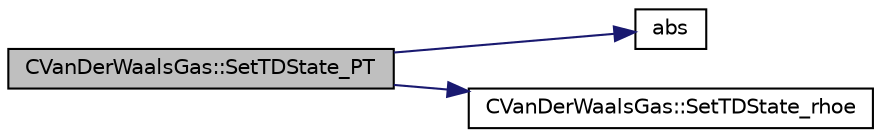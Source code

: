 digraph "CVanDerWaalsGas::SetTDState_PT"
{
 // LATEX_PDF_SIZE
  edge [fontname="Helvetica",fontsize="10",labelfontname="Helvetica",labelfontsize="10"];
  node [fontname="Helvetica",fontsize="10",shape=record];
  rankdir="LR";
  Node1 [label="CVanDerWaalsGas::SetTDState_PT",height=0.2,width=0.4,color="black", fillcolor="grey75", style="filled", fontcolor="black",tooltip="Set the Dimensionless State using Pressure and Temperature."];
  Node1 -> Node2 [color="midnightblue",fontsize="10",style="solid",fontname="Helvetica"];
  Node2 [label="abs",height=0.2,width=0.4,color="black", fillcolor="white", style="filled",URL="$group__SIMD.html#gaf7650d08e2a58ed700276ddc70f72f96",tooltip=" "];
  Node1 -> Node3 [color="midnightblue",fontsize="10",style="solid",fontname="Helvetica"];
  Node3 [label="CVanDerWaalsGas::SetTDState_rhoe",height=0.2,width=0.4,color="black", fillcolor="white", style="filled",URL="$classCVanDerWaalsGas.html#ae5bc1ea081a267022bc6c6626b17179b",tooltip="Set the Dimensionless State using Density and Internal Energy."];
}
